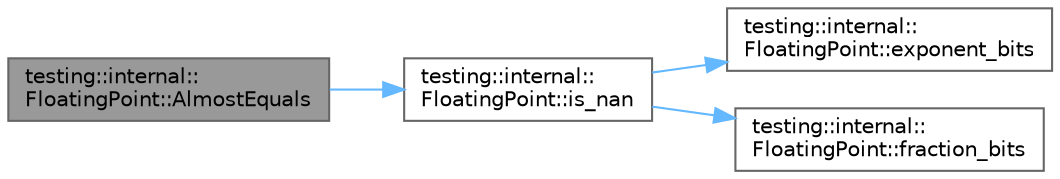 digraph "testing::internal::FloatingPoint::AlmostEquals"
{
 // LATEX_PDF_SIZE
  bgcolor="transparent";
  edge [fontname=Helvetica,fontsize=10,labelfontname=Helvetica,labelfontsize=10];
  node [fontname=Helvetica,fontsize=10,shape=box,height=0.2,width=0.4];
  rankdir="LR";
  Node1 [id="Node000001",label="testing::internal::\lFloatingPoint::AlmostEquals",height=0.2,width=0.4,color="gray40", fillcolor="grey60", style="filled", fontcolor="black",tooltip=" "];
  Node1 -> Node2 [id="edge1_Node000001_Node000002",color="steelblue1",style="solid",tooltip=" "];
  Node2 [id="Node000002",label="testing::internal::\lFloatingPoint::is_nan",height=0.2,width=0.4,color="grey40", fillcolor="white", style="filled",URL="$classtesting_1_1internal_1_1_floating_point.html#a1fc654fd206efa98e480aa1e034f30d5",tooltip=" "];
  Node2 -> Node3 [id="edge2_Node000002_Node000003",color="steelblue1",style="solid",tooltip=" "];
  Node3 [id="Node000003",label="testing::internal::\lFloatingPoint::exponent_bits",height=0.2,width=0.4,color="grey40", fillcolor="white", style="filled",URL="$classtesting_1_1internal_1_1_floating_point.html#af6bf8fab8df572ecb137a3516ff390ae",tooltip=" "];
  Node2 -> Node4 [id="edge3_Node000002_Node000004",color="steelblue1",style="solid",tooltip=" "];
  Node4 [id="Node000004",label="testing::internal::\lFloatingPoint::fraction_bits",height=0.2,width=0.4,color="grey40", fillcolor="white", style="filled",URL="$classtesting_1_1internal_1_1_floating_point.html#aa17337e50a2ac855719bc0676529558f",tooltip=" "];
}

